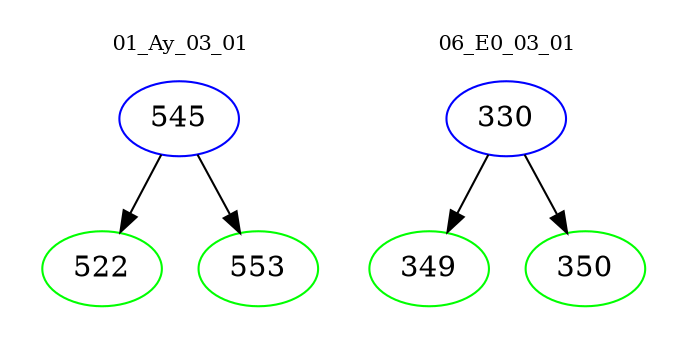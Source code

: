 digraph{
subgraph cluster_0 {
color = white
label = "01_Ay_03_01";
fontsize=10;
T0_545 [label="545", color="blue"]
T0_545 -> T0_522 [color="black"]
T0_522 [label="522", color="green"]
T0_545 -> T0_553 [color="black"]
T0_553 [label="553", color="green"]
}
subgraph cluster_1 {
color = white
label = "06_E0_03_01";
fontsize=10;
T1_330 [label="330", color="blue"]
T1_330 -> T1_349 [color="black"]
T1_349 [label="349", color="green"]
T1_330 -> T1_350 [color="black"]
T1_350 [label="350", color="green"]
}
}
